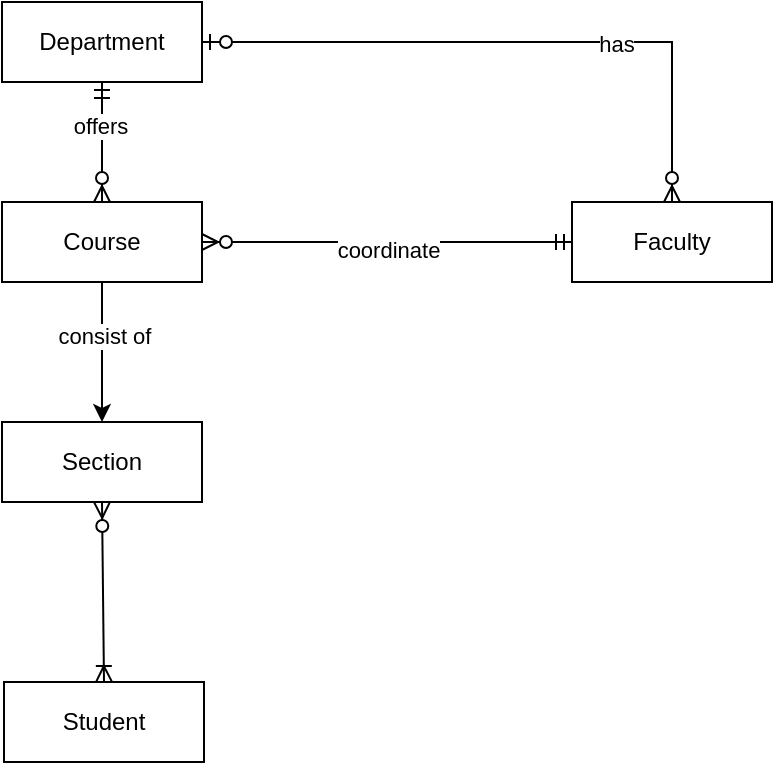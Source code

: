 <mxfile version="23.1.1" type="device" pages="2">
  <diagram name="Page-1" id="RWygmEPZL6YVcRMfdKAE">
    <mxGraphModel dx="392" dy="410" grid="1" gridSize="10" guides="1" tooltips="1" connect="1" arrows="1" fold="1" page="1" pageScale="1" pageWidth="850" pageHeight="1100" math="0" shadow="0">
      <root>
        <mxCell id="0" />
        <mxCell id="1" parent="0" />
        <mxCell id="5kghROYhmC5AgNqBQqlc-1" value="Department" style="whiteSpace=wrap;html=1;align=center;" parent="1" vertex="1">
          <mxGeometry x="140" y="100" width="100" height="40" as="geometry" />
        </mxCell>
        <mxCell id="5kghROYhmC5AgNqBQqlc-10" value="" style="edgeStyle=orthogonalEdgeStyle;rounded=0;orthogonalLoop=1;jettySize=auto;html=1;" parent="1" source="5kghROYhmC5AgNqBQqlc-2" target="5kghROYhmC5AgNqBQqlc-3" edge="1">
          <mxGeometry relative="1" as="geometry">
            <Array as="points">
              <mxPoint x="190" y="270" />
              <mxPoint x="190" y="270" />
            </Array>
          </mxGeometry>
        </mxCell>
        <mxCell id="5kghROYhmC5AgNqBQqlc-11" value="consist of" style="edgeLabel;html=1;align=center;verticalAlign=middle;resizable=0;points=[];" parent="5kghROYhmC5AgNqBQqlc-10" vertex="1" connectable="0">
          <mxGeometry x="-0.229" y="1" relative="1" as="geometry">
            <mxPoint as="offset" />
          </mxGeometry>
        </mxCell>
        <mxCell id="5kghROYhmC5AgNqBQqlc-2" value="Course" style="whiteSpace=wrap;html=1;align=center;" parent="1" vertex="1">
          <mxGeometry x="140" y="200" width="100" height="40" as="geometry" />
        </mxCell>
        <mxCell id="5kghROYhmC5AgNqBQqlc-3" value="Section" style="whiteSpace=wrap;html=1;align=center;" parent="1" vertex="1">
          <mxGeometry x="140" y="310" width="100" height="40" as="geometry" />
        </mxCell>
        <mxCell id="5kghROYhmC5AgNqBQqlc-4" value="Student" style="whiteSpace=wrap;html=1;align=center;" parent="1" vertex="1">
          <mxGeometry x="141" y="440" width="100" height="40" as="geometry" />
        </mxCell>
        <mxCell id="5kghROYhmC5AgNqBQqlc-8" value="" style="fontSize=12;html=1;endArrow=ERzeroToMany;startArrow=ERmandOne;rounded=0;entryX=0.5;entryY=0;entryDx=0;entryDy=0;exitX=0.5;exitY=1;exitDx=0;exitDy=0;" parent="1" source="5kghROYhmC5AgNqBQqlc-1" target="5kghROYhmC5AgNqBQqlc-2" edge="1">
          <mxGeometry width="100" height="100" relative="1" as="geometry">
            <mxPoint x="370" y="320" as="sourcePoint" />
            <mxPoint x="470" y="220" as="targetPoint" />
          </mxGeometry>
        </mxCell>
        <mxCell id="5kghROYhmC5AgNqBQqlc-9" value="offers" style="edgeLabel;html=1;align=center;verticalAlign=middle;resizable=0;points=[];" parent="5kghROYhmC5AgNqBQqlc-8" vertex="1" connectable="0">
          <mxGeometry x="-0.267" y="-1" relative="1" as="geometry">
            <mxPoint as="offset" />
          </mxGeometry>
        </mxCell>
        <mxCell id="5kghROYhmC5AgNqBQqlc-14" value="" style="fontSize=12;html=1;endArrow=ERoneToMany;startArrow=ERzeroToMany;rounded=0;exitX=0.5;exitY=1;exitDx=0;exitDy=0;entryX=0.5;entryY=0;entryDx=0;entryDy=0;" parent="1" source="5kghROYhmC5AgNqBQqlc-3" target="5kghROYhmC5AgNqBQqlc-4" edge="1">
          <mxGeometry width="100" height="100" relative="1" as="geometry">
            <mxPoint x="370" y="320" as="sourcePoint" />
            <mxPoint x="470" y="220" as="targetPoint" />
          </mxGeometry>
        </mxCell>
        <mxCell id="5kghROYhmC5AgNqBQqlc-15" value="Faculty" style="whiteSpace=wrap;html=1;align=center;" parent="1" vertex="1">
          <mxGeometry x="425" y="200" width="100" height="40" as="geometry" />
        </mxCell>
        <mxCell id="5kghROYhmC5AgNqBQqlc-16" value="" style="edgeStyle=orthogonalEdgeStyle;fontSize=12;html=1;endArrow=ERzeroToMany;startArrow=ERzeroToOne;rounded=0;entryX=0.5;entryY=0;entryDx=0;entryDy=0;exitX=1;exitY=0.5;exitDx=0;exitDy=0;" parent="1" source="5kghROYhmC5AgNqBQqlc-1" target="5kghROYhmC5AgNqBQqlc-15" edge="1">
          <mxGeometry width="100" height="100" relative="1" as="geometry">
            <mxPoint x="310" y="90" as="sourcePoint" />
            <mxPoint x="545" y="170" as="targetPoint" />
          </mxGeometry>
        </mxCell>
        <mxCell id="5kghROYhmC5AgNqBQqlc-21" value="has" style="edgeLabel;html=1;align=center;verticalAlign=middle;resizable=0;points=[];" parent="5kghROYhmC5AgNqBQqlc-16" vertex="1" connectable="0">
          <mxGeometry x="0.312" y="-1" relative="1" as="geometry">
            <mxPoint as="offset" />
          </mxGeometry>
        </mxCell>
        <mxCell id="5kghROYhmC5AgNqBQqlc-18" value="" style="fontSize=12;html=1;endArrow=ERzeroToMany;startArrow=ERmandOne;rounded=0;entryX=1;entryY=0.5;entryDx=0;entryDy=0;exitX=0;exitY=0.5;exitDx=0;exitDy=0;" parent="1" source="5kghROYhmC5AgNqBQqlc-15" target="5kghROYhmC5AgNqBQqlc-2" edge="1">
          <mxGeometry width="100" height="100" relative="1" as="geometry">
            <mxPoint x="420" y="220" as="sourcePoint" />
            <mxPoint x="470" y="250" as="targetPoint" />
          </mxGeometry>
        </mxCell>
        <mxCell id="5kghROYhmC5AgNqBQqlc-20" value="coordinate" style="edgeLabel;html=1;align=center;verticalAlign=middle;resizable=0;points=[];" parent="5kghROYhmC5AgNqBQqlc-18" vertex="1" connectable="0">
          <mxGeometry x="-0.002" y="4" relative="1" as="geometry">
            <mxPoint as="offset" />
          </mxGeometry>
        </mxCell>
      </root>
    </mxGraphModel>
  </diagram>
  <diagram id="iUvh_Kt6lT-eiVxiXiuC" name="Page-2">
    <mxGraphModel dx="392" dy="410" grid="1" gridSize="10" guides="1" tooltips="1" connect="1" arrows="1" fold="1" page="1" pageScale="1" pageWidth="850" pageHeight="1100" math="0" shadow="0">
      <root>
        <mxCell id="0" />
        <mxCell id="1" parent="0" />
        <mxCell id="YAM5Lh-wk9PpBw5Ru5BM-2" value="Attorney" style="whiteSpace=wrap;html=1;align=center;" vertex="1" parent="1">
          <mxGeometry x="50" y="50" width="100" height="40" as="geometry" />
        </mxCell>
        <mxCell id="YAM5Lh-wk9PpBw5Ru5BM-3" value="Client" style="whiteSpace=wrap;html=1;align=center;" vertex="1" parent="1">
          <mxGeometry x="50" y="170" width="100" height="40" as="geometry" />
        </mxCell>
        <mxCell id="YAM5Lh-wk9PpBw5Ru5BM-5" value="Case" style="whiteSpace=wrap;html=1;align=center;" vertex="1" parent="1">
          <mxGeometry x="270" y="40" width="100" height="60" as="geometry" />
        </mxCell>
        <mxCell id="A5-fccuBGsFosFh2mSIG-2" style="edgeStyle=orthogonalEdgeStyle;rounded=0;orthogonalLoop=1;jettySize=auto;html=1;entryX=0.58;entryY=1.075;entryDx=0;entryDy=0;exitX=0.5;exitY=0;exitDx=0;exitDy=0;entryPerimeter=0;" edge="1" parent="1" source="YAM5Lh-wk9PpBw5Ru5BM-7" target="YAM5Lh-wk9PpBw5Ru5BM-8">
          <mxGeometry relative="1" as="geometry">
            <mxPoint x="480" y="310" as="sourcePoint" />
          </mxGeometry>
        </mxCell>
        <mxCell id="A5-fccuBGsFosFh2mSIG-3" value="consist of&amp;nbsp;" style="edgeLabel;html=1;align=center;verticalAlign=middle;resizable=0;points=[];" vertex="1" connectable="0" parent="A5-fccuBGsFosFh2mSIG-2">
          <mxGeometry x="-0.029" y="-1" relative="1" as="geometry">
            <mxPoint as="offset" />
          </mxGeometry>
        </mxCell>
        <mxCell id="YAM5Lh-wk9PpBw5Ru5BM-7" value="court" style="whiteSpace=wrap;html=1;align=center;" vertex="1" parent="1">
          <mxGeometry x="420" y="300" width="100" height="40" as="geometry" />
        </mxCell>
        <mxCell id="YAM5Lh-wk9PpBw5Ru5BM-8" value="Jugde" style="whiteSpace=wrap;html=1;align=center;" vertex="1" parent="1">
          <mxGeometry x="540" y="50" width="100" height="40" as="geometry" />
        </mxCell>
        <mxCell id="17m8FPsLRr0DOs4YjnRQ-1" value="" style="fontSize=12;html=1;endArrow=ERzeroToMany;startArrow=ERmandOne;rounded=0;exitX=0.5;exitY=1;exitDx=0;exitDy=0;entryX=0.5;entryY=0;entryDx=0;entryDy=0;" edge="1" parent="1" source="YAM5Lh-wk9PpBw5Ru5BM-2" target="YAM5Lh-wk9PpBw5Ru5BM-3">
          <mxGeometry width="100" height="100" relative="1" as="geometry">
            <mxPoint x="100" y="280" as="sourcePoint" />
            <mxPoint x="200" y="180" as="targetPoint" />
          </mxGeometry>
        </mxCell>
        <mxCell id="17m8FPsLRr0DOs4YjnRQ-2" value="retains" style="edgeLabel;html=1;align=center;verticalAlign=middle;resizable=0;points=[];" vertex="1" connectable="0" parent="17m8FPsLRr0DOs4YjnRQ-1">
          <mxGeometry x="-0.192" relative="1" as="geometry">
            <mxPoint as="offset" />
          </mxGeometry>
        </mxCell>
        <mxCell id="AUe2jcoWxboE6sym_7kl-1" value="" style="fontSize=12;html=1;endArrow=ERoneToMany;startArrow=ERzeroToOne;rounded=0;entryX=1;entryY=0.5;entryDx=0;entryDy=0;exitX=0;exitY=0.5;exitDx=0;exitDy=0;" edge="1" parent="1" source="YAM5Lh-wk9PpBw5Ru5BM-5" target="YAM5Lh-wk9PpBw5Ru5BM-2">
          <mxGeometry width="100" height="100" relative="1" as="geometry">
            <mxPoint x="280" y="150" as="sourcePoint" />
            <mxPoint x="160" y="69.5" as="targetPoint" />
          </mxGeometry>
        </mxCell>
        <mxCell id="AUe2jcoWxboE6sym_7kl-3" value="managing partner" style="edgeLabel;html=1;align=center;verticalAlign=middle;resizable=0;points=[];" vertex="1" connectable="0" parent="AUe2jcoWxboE6sym_7kl-1">
          <mxGeometry x="0.114" y="-1" relative="1" as="geometry">
            <mxPoint as="offset" />
          </mxGeometry>
        </mxCell>
        <mxCell id="A5-fccuBGsFosFh2mSIG-4" value="" style="fontSize=12;html=1;endArrow=ERoneToMany;startArrow=ERmandOne;rounded=0;entryX=0.5;entryY=1;entryDx=0;entryDy=0;exitX=0;exitY=0.5;exitDx=0;exitDy=0;edgeStyle=orthogonalEdgeStyle;" edge="1" parent="1" source="YAM5Lh-wk9PpBw5Ru5BM-7" target="YAM5Lh-wk9PpBw5Ru5BM-5">
          <mxGeometry width="100" height="100" relative="1" as="geometry">
            <mxPoint x="360" y="220" as="sourcePoint" />
            <mxPoint x="340" y="100" as="targetPoint" />
          </mxGeometry>
        </mxCell>
        <mxCell id="A5-fccuBGsFosFh2mSIG-6" value="" style="edgeStyle=entityRelationEdgeStyle;fontSize=12;html=1;endArrow=ERzeroToMany;startArrow=ERzeroToOne;rounded=0;entryX=1;entryY=0.5;entryDx=0;entryDy=0;exitX=0;exitY=1;exitDx=0;exitDy=0;" edge="1" parent="1" source="YAM5Lh-wk9PpBw5Ru5BM-5" target="YAM5Lh-wk9PpBw5Ru5BM-3">
          <mxGeometry width="100" height="100" relative="1" as="geometry">
            <mxPoint x="180" y="240" as="sourcePoint" />
            <mxPoint x="280" y="140" as="targetPoint" />
          </mxGeometry>
        </mxCell>
      </root>
    </mxGraphModel>
  </diagram>
</mxfile>
